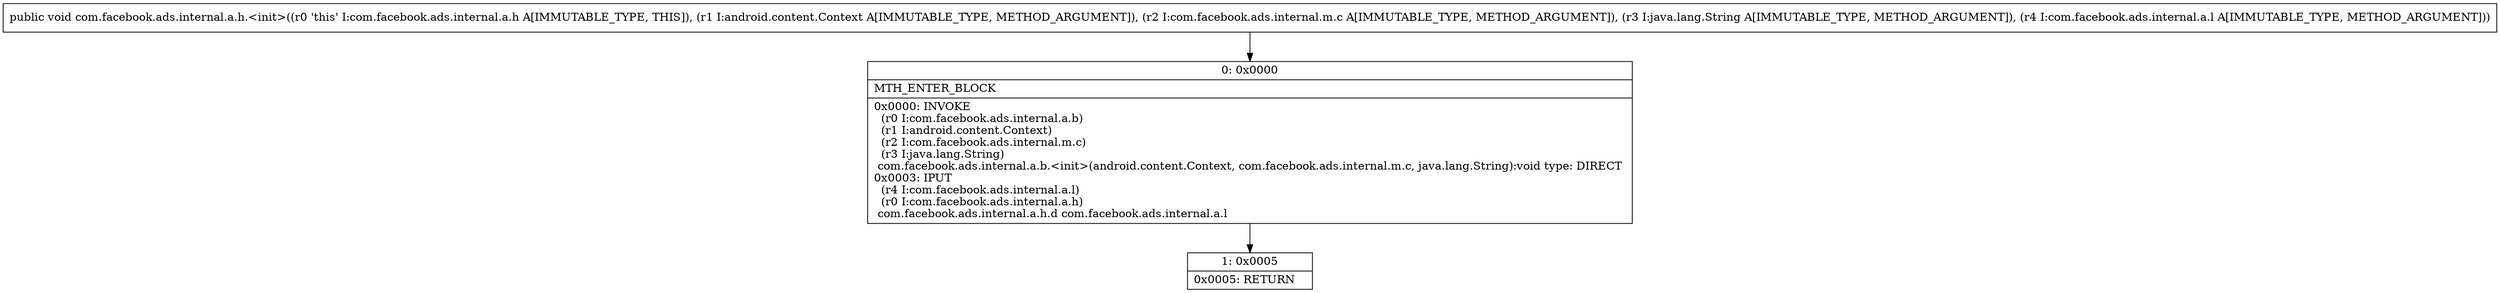 digraph "CFG forcom.facebook.ads.internal.a.h.\<init\>(Landroid\/content\/Context;Lcom\/facebook\/ads\/internal\/m\/c;Ljava\/lang\/String;Lcom\/facebook\/ads\/internal\/a\/l;)V" {
Node_0 [shape=record,label="{0\:\ 0x0000|MTH_ENTER_BLOCK\l|0x0000: INVOKE  \l  (r0 I:com.facebook.ads.internal.a.b)\l  (r1 I:android.content.Context)\l  (r2 I:com.facebook.ads.internal.m.c)\l  (r3 I:java.lang.String)\l com.facebook.ads.internal.a.b.\<init\>(android.content.Context, com.facebook.ads.internal.m.c, java.lang.String):void type: DIRECT \l0x0003: IPUT  \l  (r4 I:com.facebook.ads.internal.a.l)\l  (r0 I:com.facebook.ads.internal.a.h)\l com.facebook.ads.internal.a.h.d com.facebook.ads.internal.a.l \l}"];
Node_1 [shape=record,label="{1\:\ 0x0005|0x0005: RETURN   \l}"];
MethodNode[shape=record,label="{public void com.facebook.ads.internal.a.h.\<init\>((r0 'this' I:com.facebook.ads.internal.a.h A[IMMUTABLE_TYPE, THIS]), (r1 I:android.content.Context A[IMMUTABLE_TYPE, METHOD_ARGUMENT]), (r2 I:com.facebook.ads.internal.m.c A[IMMUTABLE_TYPE, METHOD_ARGUMENT]), (r3 I:java.lang.String A[IMMUTABLE_TYPE, METHOD_ARGUMENT]), (r4 I:com.facebook.ads.internal.a.l A[IMMUTABLE_TYPE, METHOD_ARGUMENT])) }"];
MethodNode -> Node_0;
Node_0 -> Node_1;
}

